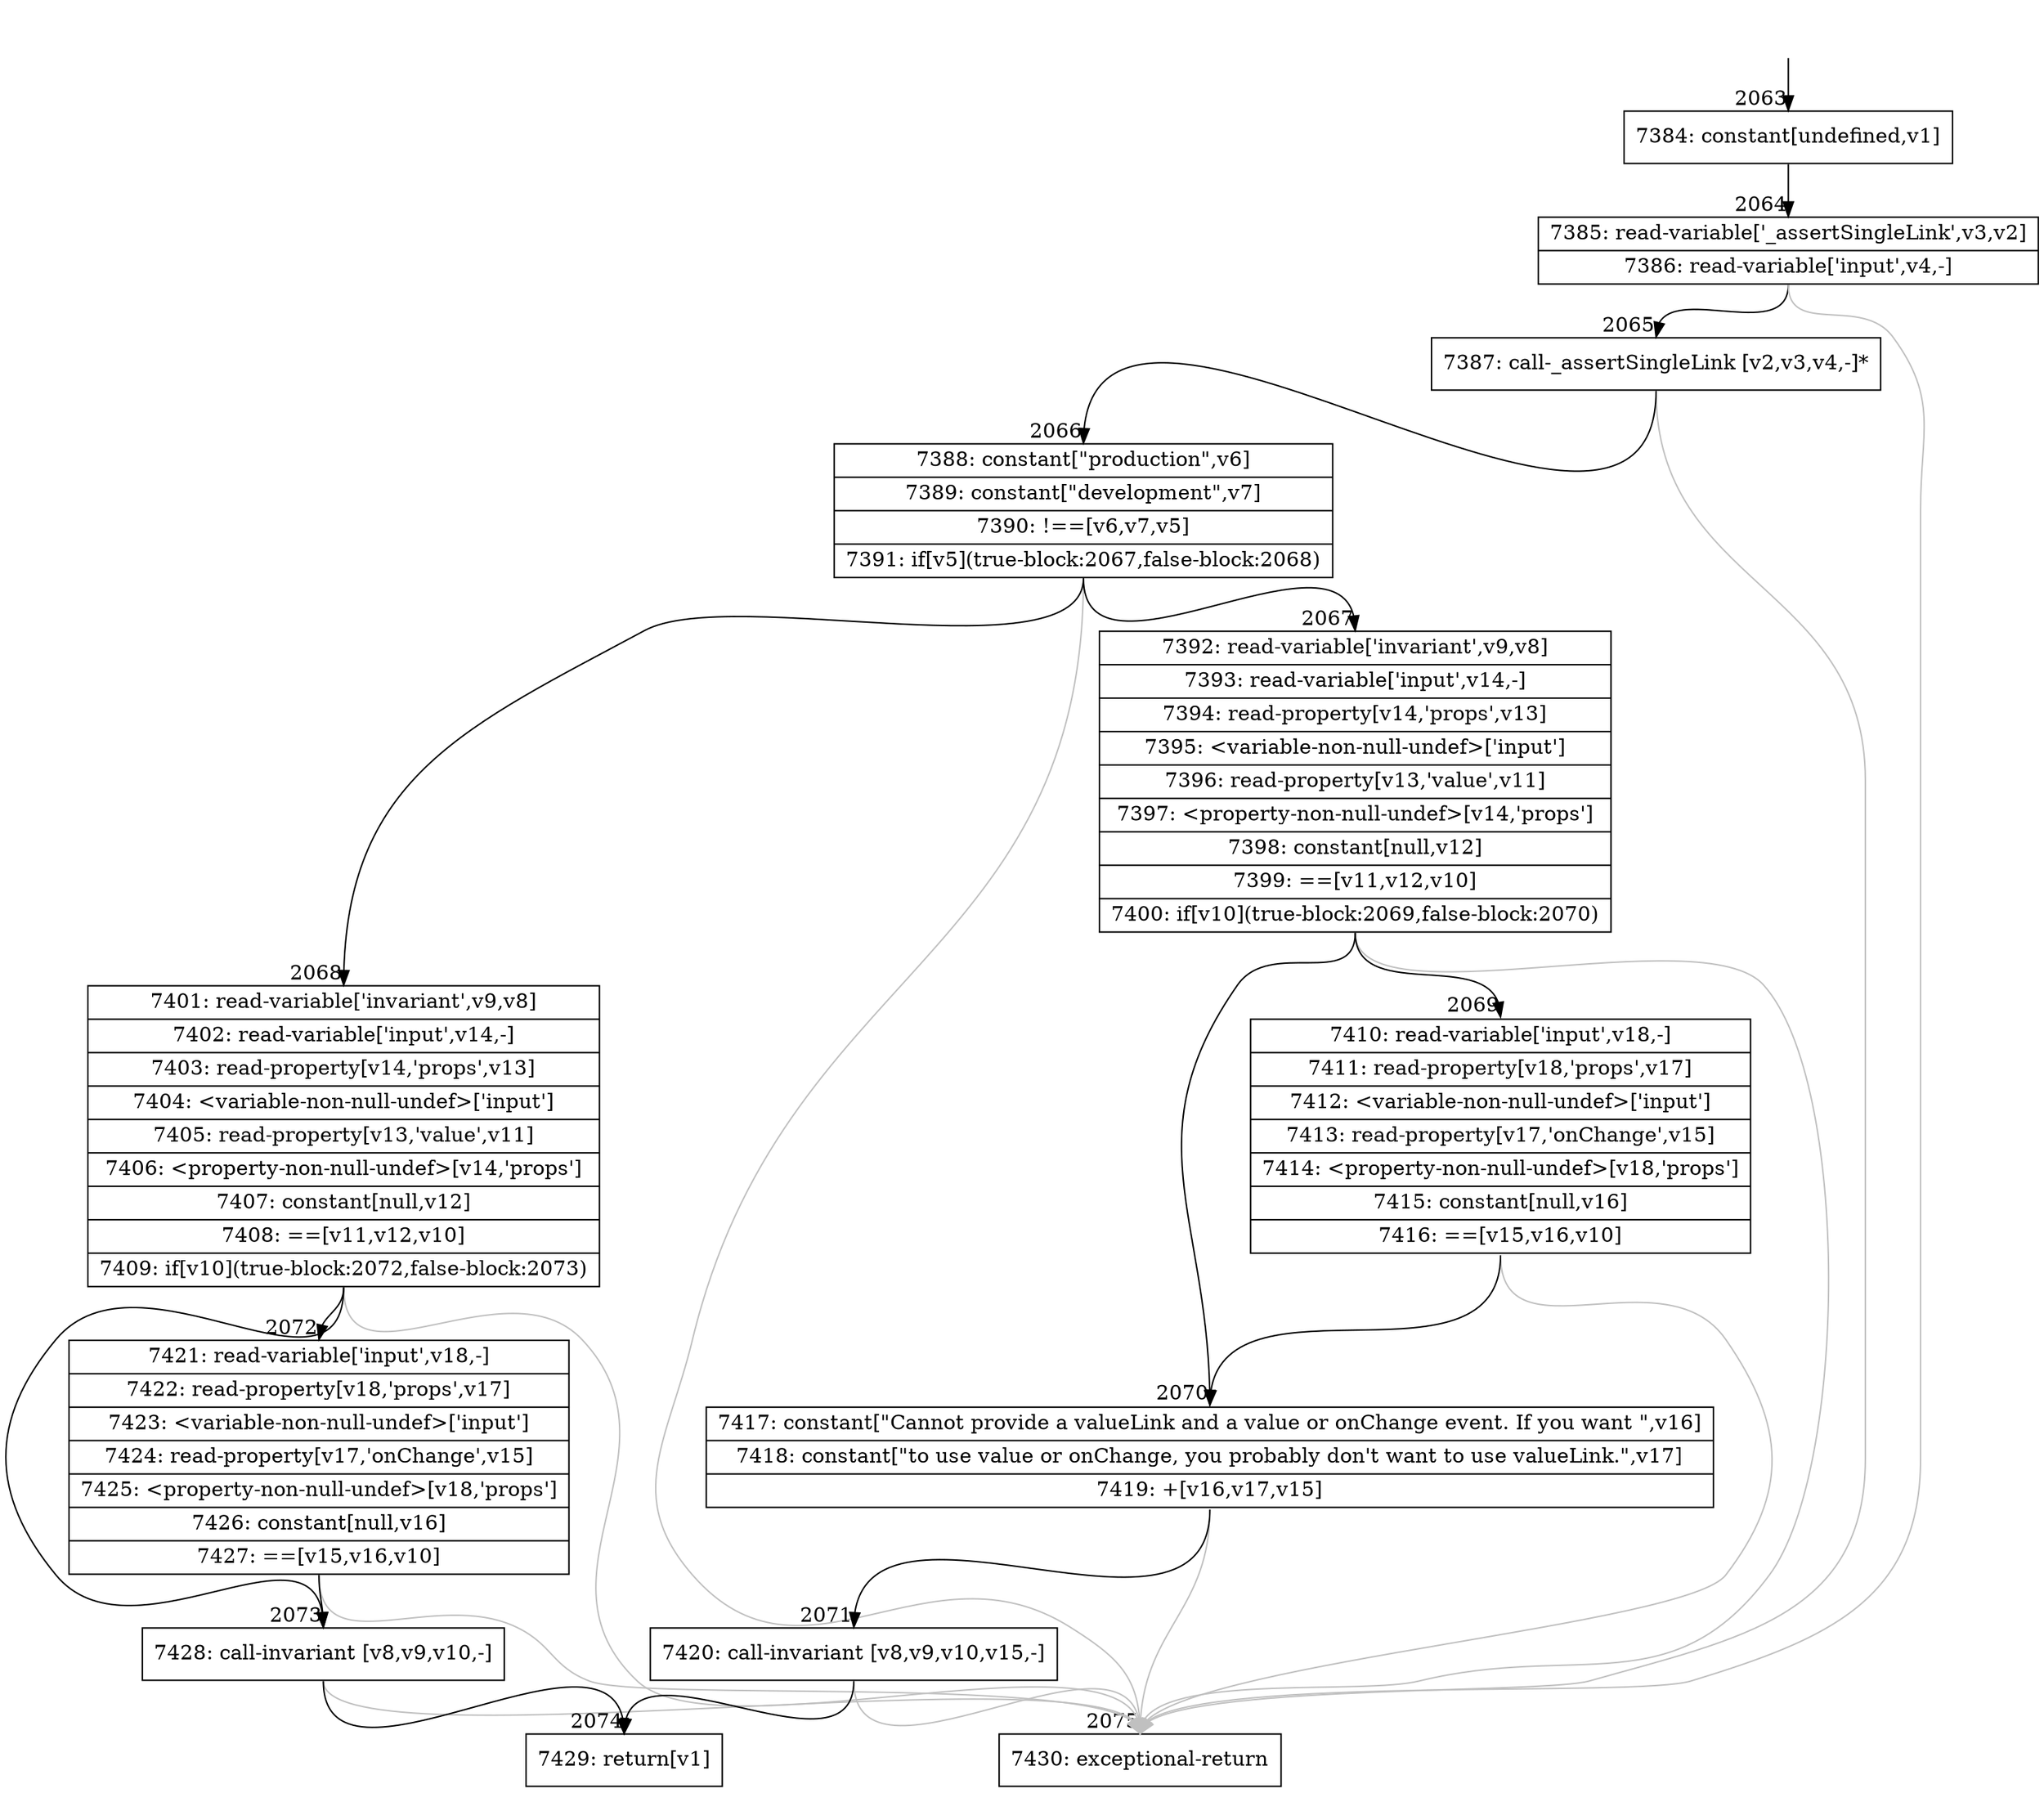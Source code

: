 digraph {
rankdir="TD"
BB_entry144[shape=none,label=""];
BB_entry144 -> BB2063 [tailport=s, headport=n, headlabel="    2063"]
BB2063 [shape=record label="{7384: constant[undefined,v1]}" ] 
BB2063 -> BB2064 [tailport=s, headport=n, headlabel="      2064"]
BB2064 [shape=record label="{7385: read-variable['_assertSingleLink',v3,v2]|7386: read-variable['input',v4,-]}" ] 
BB2064 -> BB2065 [tailport=s, headport=n, headlabel="      2065"]
BB2064 -> BB2075 [tailport=s, headport=n, color=gray, headlabel="      2075"]
BB2065 [shape=record label="{7387: call-_assertSingleLink [v2,v3,v4,-]*}" ] 
BB2065 -> BB2066 [tailport=s, headport=n, headlabel="      2066"]
BB2065 -> BB2075 [tailport=s, headport=n, color=gray]
BB2066 [shape=record label="{7388: constant[\"production\",v6]|7389: constant[\"development\",v7]|7390: !==[v6,v7,v5]|7391: if[v5](true-block:2067,false-block:2068)}" ] 
BB2066 -> BB2067 [tailport=s, headport=n, headlabel="      2067"]
BB2066 -> BB2068 [tailport=s, headport=n, headlabel="      2068"]
BB2066 -> BB2075 [tailport=s, headport=n, color=gray]
BB2067 [shape=record label="{7392: read-variable['invariant',v9,v8]|7393: read-variable['input',v14,-]|7394: read-property[v14,'props',v13]|7395: \<variable-non-null-undef\>['input']|7396: read-property[v13,'value',v11]|7397: \<property-non-null-undef\>[v14,'props']|7398: constant[null,v12]|7399: ==[v11,v12,v10]|7400: if[v10](true-block:2069,false-block:2070)}" ] 
BB2067 -> BB2070 [tailport=s, headport=n, headlabel="      2070"]
BB2067 -> BB2069 [tailport=s, headport=n, headlabel="      2069"]
BB2067 -> BB2075 [tailport=s, headport=n, color=gray]
BB2068 [shape=record label="{7401: read-variable['invariant',v9,v8]|7402: read-variable['input',v14,-]|7403: read-property[v14,'props',v13]|7404: \<variable-non-null-undef\>['input']|7405: read-property[v13,'value',v11]|7406: \<property-non-null-undef\>[v14,'props']|7407: constant[null,v12]|7408: ==[v11,v12,v10]|7409: if[v10](true-block:2072,false-block:2073)}" ] 
BB2068 -> BB2073 [tailport=s, headport=n, headlabel="      2073"]
BB2068 -> BB2072 [tailport=s, headport=n, headlabel="      2072"]
BB2068 -> BB2075 [tailport=s, headport=n, color=gray]
BB2069 [shape=record label="{7410: read-variable['input',v18,-]|7411: read-property[v18,'props',v17]|7412: \<variable-non-null-undef\>['input']|7413: read-property[v17,'onChange',v15]|7414: \<property-non-null-undef\>[v18,'props']|7415: constant[null,v16]|7416: ==[v15,v16,v10]}" ] 
BB2069 -> BB2070 [tailport=s, headport=n]
BB2069 -> BB2075 [tailport=s, headport=n, color=gray]
BB2070 [shape=record label="{7417: constant[\"Cannot provide a valueLink and a value or onChange event. If you want \",v16]|7418: constant[\"to use value or onChange, you probably don't want to use valueLink.\",v17]|7419: +[v16,v17,v15]}" ] 
BB2070 -> BB2071 [tailport=s, headport=n, headlabel="      2071"]
BB2070 -> BB2075 [tailport=s, headport=n, color=gray]
BB2071 [shape=record label="{7420: call-invariant [v8,v9,v10,v15,-]}" ] 
BB2071 -> BB2074 [tailport=s, headport=n, headlabel="      2074"]
BB2071 -> BB2075 [tailport=s, headport=n, color=gray]
BB2072 [shape=record label="{7421: read-variable['input',v18,-]|7422: read-property[v18,'props',v17]|7423: \<variable-non-null-undef\>['input']|7424: read-property[v17,'onChange',v15]|7425: \<property-non-null-undef\>[v18,'props']|7426: constant[null,v16]|7427: ==[v15,v16,v10]}" ] 
BB2072 -> BB2073 [tailport=s, headport=n]
BB2072 -> BB2075 [tailport=s, headport=n, color=gray]
BB2073 [shape=record label="{7428: call-invariant [v8,v9,v10,-]}" ] 
BB2073 -> BB2074 [tailport=s, headport=n]
BB2073 -> BB2075 [tailport=s, headport=n, color=gray]
BB2074 [shape=record label="{7429: return[v1]}" ] 
BB2075 [shape=record label="{7430: exceptional-return}" ] 
//#$~ 3934
}
